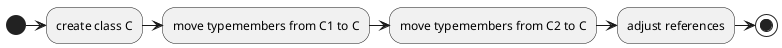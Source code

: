 @startuml ClassMerge
(*) -> "create class C"
"create class C" -> "move typemembers from C1 to C"
"move typemembers from C1 to C" -> "move typemembers from C2 to C"
"move typemembers from C2 to C" -> "adjust references"
"adjust references" -> (*)
@enduml